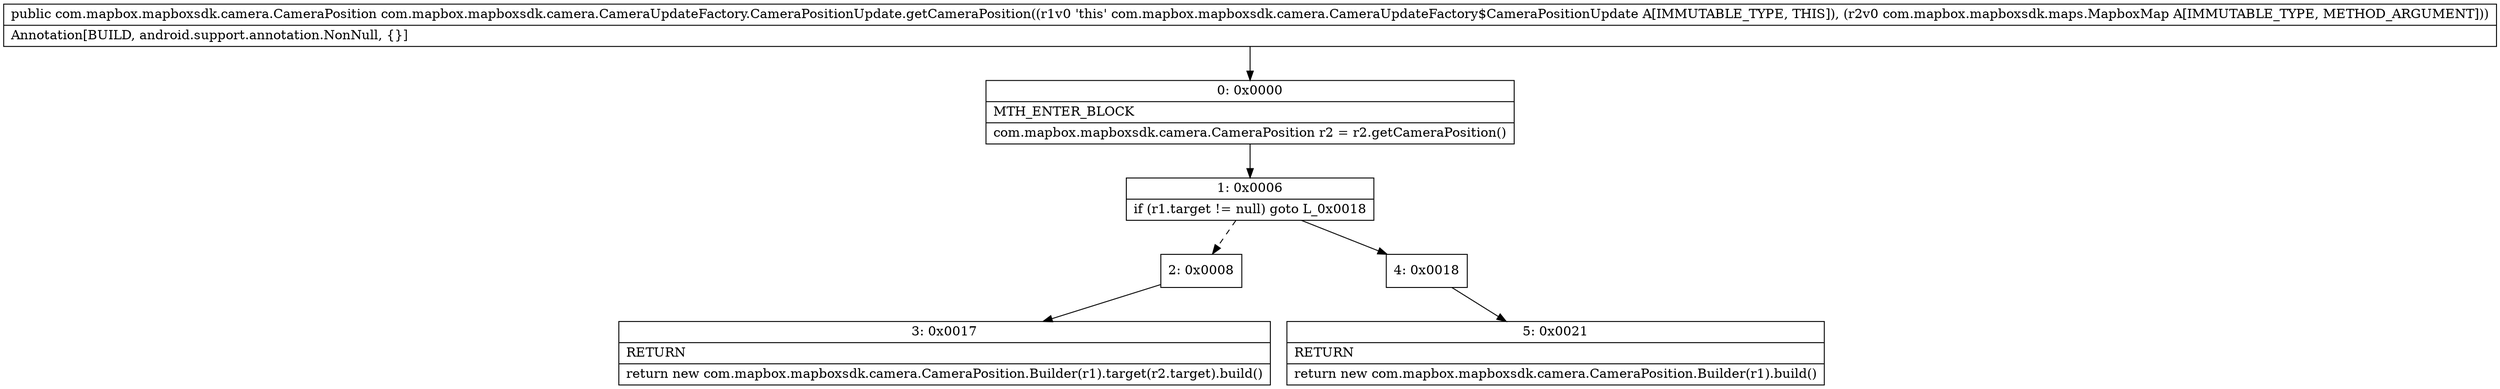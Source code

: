 digraph "CFG forcom.mapbox.mapboxsdk.camera.CameraUpdateFactory.CameraPositionUpdate.getCameraPosition(Lcom\/mapbox\/mapboxsdk\/maps\/MapboxMap;)Lcom\/mapbox\/mapboxsdk\/camera\/CameraPosition;" {
Node_0 [shape=record,label="{0\:\ 0x0000|MTH_ENTER_BLOCK\l|com.mapbox.mapboxsdk.camera.CameraPosition r2 = r2.getCameraPosition()\l}"];
Node_1 [shape=record,label="{1\:\ 0x0006|if (r1.target != null) goto L_0x0018\l}"];
Node_2 [shape=record,label="{2\:\ 0x0008}"];
Node_3 [shape=record,label="{3\:\ 0x0017|RETURN\l|return new com.mapbox.mapboxsdk.camera.CameraPosition.Builder(r1).target(r2.target).build()\l}"];
Node_4 [shape=record,label="{4\:\ 0x0018}"];
Node_5 [shape=record,label="{5\:\ 0x0021|RETURN\l|return new com.mapbox.mapboxsdk.camera.CameraPosition.Builder(r1).build()\l}"];
MethodNode[shape=record,label="{public com.mapbox.mapboxsdk.camera.CameraPosition com.mapbox.mapboxsdk.camera.CameraUpdateFactory.CameraPositionUpdate.getCameraPosition((r1v0 'this' com.mapbox.mapboxsdk.camera.CameraUpdateFactory$CameraPositionUpdate A[IMMUTABLE_TYPE, THIS]), (r2v0 com.mapbox.mapboxsdk.maps.MapboxMap A[IMMUTABLE_TYPE, METHOD_ARGUMENT]))  | Annotation[BUILD, android.support.annotation.NonNull, \{\}]\l}"];
MethodNode -> Node_0;
Node_0 -> Node_1;
Node_1 -> Node_2[style=dashed];
Node_1 -> Node_4;
Node_2 -> Node_3;
Node_4 -> Node_5;
}

